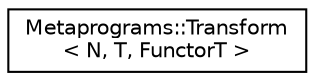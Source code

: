 digraph "Graphical Class Hierarchy"
{
  edge [fontname="Helvetica",fontsize="10",labelfontname="Helvetica",labelfontsize="10"];
  node [fontname="Helvetica",fontsize="10",shape=record];
  rankdir="LR";
  Node0 [label="Metaprograms::Transform\l\< N, T, FunctorT \>",height=0.2,width=0.4,color="black", fillcolor="white", style="filled",URL="$structMetaprograms_1_1Transform.html"];
}

